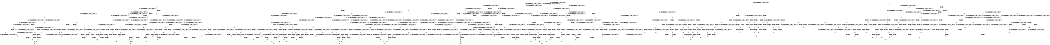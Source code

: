 digraph BCG {
size = "7, 10.5";
center = TRUE;
node [shape = circle];
0 [peripheries = 2];
0 -> 1 [label = "EX !0 !ATOMIC_EXCH_BRANCH (1, +1, TRUE, +0, 2, TRUE) !{0}"];
0 -> 2 [label = "EX !2 !ATOMIC_EXCH_BRANCH (1, +0, TRUE, +0, 1, TRUE) !{0}"];
0 -> 3 [label = "EX !1 !ATOMIC_EXCH_BRANCH (1, +0, TRUE, +0, 3, TRUE) !{0}"];
0 -> 4 [label = "EX !0 !ATOMIC_EXCH_BRANCH (1, +1, TRUE, +0, 2, TRUE) !{0}"];
1 -> 5 [label = "EX !2 !ATOMIC_EXCH_BRANCH (1, +0, TRUE, +0, 1, FALSE) !{0}"];
1 -> 6 [label = "EX !1 !ATOMIC_EXCH_BRANCH (1, +0, TRUE, +0, 3, FALSE) !{0}"];
1 -> 7 [label = "TERMINATE !0"];
2 -> 2 [label = "EX !2 !ATOMIC_EXCH_BRANCH (1, +0, TRUE, +0, 1, TRUE) !{0, 2}"];
2 -> 8 [label = "EX !0 !ATOMIC_EXCH_BRANCH (1, +1, TRUE, +0, 2, TRUE) !{0, 2}"];
2 -> 9 [label = "EX !1 !ATOMIC_EXCH_BRANCH (1, +0, TRUE, +0, 3, TRUE) !{0, 2}"];
2 -> 10 [label = "EX !0 !ATOMIC_EXCH_BRANCH (1, +1, TRUE, +0, 2, TRUE) !{0, 2}"];
3 -> 11 [label = "EX !0 !ATOMIC_EXCH_BRANCH (1, +1, TRUE, +0, 2, TRUE) !{0, 1}"];
3 -> 9 [label = "EX !2 !ATOMIC_EXCH_BRANCH (1, +0, TRUE, +0, 1, TRUE) !{0, 1}"];
3 -> 12 [label = "TERMINATE !1"];
3 -> 13 [label = "EX !0 !ATOMIC_EXCH_BRANCH (1, +1, TRUE, +0, 2, TRUE) !{0, 1}"];
4 -> 14 [label = "EX !2 !ATOMIC_EXCH_BRANCH (1, +0, TRUE, +0, 1, FALSE) !{0}"];
4 -> 15 [label = "EX !1 !ATOMIC_EXCH_BRANCH (1, +0, TRUE, +0, 3, FALSE) !{0}"];
4 -> 16 [label = "TERMINATE !0"];
5 -> 17 [label = "EX !1 !ATOMIC_EXCH_BRANCH (1, +0, TRUE, +0, 3, TRUE) !{0, 2}"];
5 -> 18 [label = "TERMINATE !0"];
5 -> 19 [label = "TERMINATE !2"];
6 -> 11 [label = "EX !1 !ATOMIC_EXCH_BRANCH (1, +1, TRUE, +0, 3, TRUE) !{0, 1}"];
6 -> 20 [label = "EX !2 !ATOMIC_EXCH_BRANCH (1, +0, TRUE, +0, 1, TRUE) !{0, 1}"];
6 -> 21 [label = "TERMINATE !0"];
7 -> 22 [label = "EX !1 !ATOMIC_EXCH_BRANCH (1, +0, TRUE, +0, 3, FALSE) !{1}"];
7 -> 23 [label = "EX !2 !ATOMIC_EXCH_BRANCH (1, +0, TRUE, +0, 1, FALSE) !{1}"];
7 -> 24 [label = "EX !1 !ATOMIC_EXCH_BRANCH (1, +0, TRUE, +0, 3, FALSE) !{1}"];
8 -> 5 [label = "EX !2 !ATOMIC_EXCH_BRANCH (1, +0, TRUE, +0, 1, FALSE) !{0, 2}"];
8 -> 25 [label = "EX !1 !ATOMIC_EXCH_BRANCH (1, +0, TRUE, +0, 3, FALSE) !{0, 2}"];
8 -> 26 [label = "TERMINATE !0"];
9 -> 9 [label = "EX !2 !ATOMIC_EXCH_BRANCH (1, +0, TRUE, +0, 1, TRUE) !{0, 1, 2}"];
9 -> 27 [label = "EX !0 !ATOMIC_EXCH_BRANCH (1, +1, TRUE, +0, 2, TRUE) !{0, 1, 2}"];
9 -> 28 [label = "TERMINATE !1"];
9 -> 29 [label = "EX !0 !ATOMIC_EXCH_BRANCH (1, +1, TRUE, +0, 2, TRUE) !{0, 1, 2}"];
10 -> 30 [label = "EX !2 !ATOMIC_EXCH_BRANCH (1, +0, TRUE, +0, 1, FALSE) !{0, 2}"];
10 -> 31 [label = "EX !2 !ATOMIC_EXCH_BRANCH (1, +0, TRUE, +0, 1, FALSE) !{0, 2}"];
10 -> 32 [label = "EX !1 !ATOMIC_EXCH_BRANCH (1, +0, TRUE, +0, 3, FALSE) !{0, 2}"];
10 -> 33 [label = "TERMINATE !0"];
11 -> 34 [label = "EX !2 !ATOMIC_EXCH_BRANCH (1, +0, TRUE, +0, 1, FALSE) !{0, 1}"];
11 -> 35 [label = "TERMINATE !0"];
11 -> 36 [label = "TERMINATE !1"];
12 -> 37 [label = "EX !0 !ATOMIC_EXCH_BRANCH (1, +1, TRUE, +0, 2, TRUE) !{0}"];
12 -> 38 [label = "EX !2 !ATOMIC_EXCH_BRANCH (1, +0, TRUE, +0, 1, TRUE) !{0}"];
12 -> 39 [label = "EX !0 !ATOMIC_EXCH_BRANCH (1, +1, TRUE, +0, 2, TRUE) !{0}"];
13 -> 40 [label = "EX !2 !ATOMIC_EXCH_BRANCH (1, +0, TRUE, +0, 1, FALSE) !{0, 1}"];
13 -> 41 [label = "TERMINATE !0"];
13 -> 42 [label = "TERMINATE !1"];
14 -> 43 [label = "EX !1 !ATOMIC_EXCH_BRANCH (1, +0, TRUE, +0, 3, TRUE) !{0, 2}"];
14 -> 44 [label = "TERMINATE !0"];
14 -> 45 [label = "TERMINATE !2"];
15 -> 46 [label = "EX !1 !ATOMIC_EXCH_BRANCH (1, +1, TRUE, +0, 3, TRUE) !{0, 1}"];
15 -> 47 [label = "EX !2 !ATOMIC_EXCH_BRANCH (1, +0, TRUE, +0, 1, TRUE) !{0, 1}"];
15 -> 48 [label = "TERMINATE !0"];
16 -> 49 [label = "EX !1 !ATOMIC_EXCH_BRANCH (1, +0, TRUE, +0, 3, FALSE) !{1}"];
16 -> 50 [label = "EX !2 !ATOMIC_EXCH_BRANCH (1, +0, TRUE, +0, 1, FALSE) !{1}"];
17 -> 51 [label = "TERMINATE !0"];
17 -> 52 [label = "TERMINATE !2"];
17 -> 53 [label = "TERMINATE !1"];
18 -> 54 [label = "EX !1 !ATOMIC_EXCH_BRANCH (1, +0, TRUE, +0, 3, TRUE) !{1, 2}"];
18 -> 55 [label = "TERMINATE !2"];
18 -> 56 [label = "EX !1 !ATOMIC_EXCH_BRANCH (1, +0, TRUE, +0, 3, TRUE) !{1, 2}"];
19 -> 57 [label = "EX !1 !ATOMIC_EXCH_BRANCH (1, +0, TRUE, +0, 3, TRUE) !{0}"];
19 -> 58 [label = "TERMINATE !0"];
20 -> 27 [label = "EX !1 !ATOMIC_EXCH_BRANCH (1, +1, TRUE, +0, 3, TRUE) !{0, 1, 2}"];
20 -> 20 [label = "EX !2 !ATOMIC_EXCH_BRANCH (1, +0, TRUE, +0, 1, TRUE) !{0, 1, 2}"];
20 -> 59 [label = "TERMINATE !0"];
21 -> 60 [label = "EX !1 !ATOMIC_EXCH_BRANCH (1, +1, TRUE, +0, 3, TRUE) !{1}"];
21 -> 61 [label = "EX !2 !ATOMIC_EXCH_BRANCH (1, +0, TRUE, +0, 1, TRUE) !{1}"];
21 -> 62 [label = "EX !1 !ATOMIC_EXCH_BRANCH (1, +1, TRUE, +0, 3, TRUE) !{1}"];
22 -> 60 [label = "EX !1 !ATOMIC_EXCH_BRANCH (1, +1, TRUE, +0, 3, TRUE) !{1}"];
22 -> 61 [label = "EX !2 !ATOMIC_EXCH_BRANCH (1, +0, TRUE, +0, 1, TRUE) !{1}"];
22 -> 62 [label = "EX !1 !ATOMIC_EXCH_BRANCH (1, +1, TRUE, +0, 3, TRUE) !{1}"];
23 -> 54 [label = "EX !1 !ATOMIC_EXCH_BRANCH (1, +0, TRUE, +0, 3, TRUE) !{1, 2}"];
23 -> 55 [label = "TERMINATE !2"];
23 -> 56 [label = "EX !1 !ATOMIC_EXCH_BRANCH (1, +0, TRUE, +0, 3, TRUE) !{1, 2}"];
24 -> 63 [label = "EX !2 !ATOMIC_EXCH_BRANCH (1, +0, TRUE, +0, 1, TRUE) !{1}"];
24 -> 62 [label = "EX !1 !ATOMIC_EXCH_BRANCH (1, +1, TRUE, +0, 3, TRUE) !{1}"];
25 -> 27 [label = "EX !1 !ATOMIC_EXCH_BRANCH (1, +1, TRUE, +0, 3, TRUE) !{0, 1, 2}"];
25 -> 20 [label = "EX !2 !ATOMIC_EXCH_BRANCH (1, +0, TRUE, +0, 1, TRUE) !{0, 1, 2}"];
25 -> 59 [label = "TERMINATE !0"];
26 -> 23 [label = "EX !2 !ATOMIC_EXCH_BRANCH (1, +0, TRUE, +0, 1, FALSE) !{1, 2}"];
26 -> 64 [label = "EX !1 !ATOMIC_EXCH_BRANCH (1, +0, TRUE, +0, 3, FALSE) !{1, 2}"];
26 -> 65 [label = "EX !1 !ATOMIC_EXCH_BRANCH (1, +0, TRUE, +0, 3, FALSE) !{1, 2}"];
27 -> 34 [label = "EX !2 !ATOMIC_EXCH_BRANCH (1, +0, TRUE, +0, 1, FALSE) !{0, 1, 2}"];
27 -> 66 [label = "TERMINATE !0"];
27 -> 67 [label = "TERMINATE !1"];
28 -> 38 [label = "EX !2 !ATOMIC_EXCH_BRANCH (1, +0, TRUE, +0, 1, TRUE) !{0, 2}"];
28 -> 68 [label = "EX !0 !ATOMIC_EXCH_BRANCH (1, +1, TRUE, +0, 2, TRUE) !{0, 2}"];
28 -> 69 [label = "EX !0 !ATOMIC_EXCH_BRANCH (1, +1, TRUE, +0, 2, TRUE) !{0, 2}"];
29 -> 70 [label = "EX !2 !ATOMIC_EXCH_BRANCH (1, +0, TRUE, +0, 1, FALSE) !{0, 1, 2}"];
29 -> 71 [label = "TERMINATE !0"];
29 -> 72 [label = "TERMINATE !1"];
30 -> 73 [label = "EX !1 !ATOMIC_EXCH_BRANCH (1, +0, TRUE, +0, 3, TRUE) !{0, 2}"];
30 -> 74 [label = "TERMINATE !0"];
30 -> 75 [label = "TERMINATE !2"];
31 -> 76 [label = "EX !1 !ATOMIC_EXCH_BRANCH (1, +0, TRUE, +0, 3, TRUE) !{0, 2}"];
31 -> 77 [label = "TERMINATE !0"];
31 -> 78 [label = "TERMINATE !2"];
32 -> 79 [label = "EX !1 !ATOMIC_EXCH_BRANCH (1, +1, TRUE, +0, 3, TRUE) !{0, 1, 2}"];
32 -> 80 [label = "EX !2 !ATOMIC_EXCH_BRANCH (1, +0, TRUE, +0, 1, TRUE) !{0, 1, 2}"];
32 -> 81 [label = "TERMINATE !0"];
33 -> 82 [label = "EX !2 !ATOMIC_EXCH_BRANCH (1, +0, TRUE, +0, 1, FALSE) !{1, 2}"];
33 -> 83 [label = "EX !1 !ATOMIC_EXCH_BRANCH (1, +0, TRUE, +0, 3, FALSE) !{1, 2}"];
34 -> 51 [label = "TERMINATE !0"];
34 -> 52 [label = "TERMINATE !2"];
34 -> 53 [label = "TERMINATE !1"];
35 -> 84 [label = "EX !2 !ATOMIC_EXCH_BRANCH (1, +0, TRUE, +0, 1, FALSE) !{1}"];
35 -> 85 [label = "TERMINATE !1"];
36 -> 86 [label = "EX !2 !ATOMIC_EXCH_BRANCH (1, +0, TRUE, +0, 1, FALSE) !{0}"];
36 -> 87 [label = "TERMINATE !0"];
37 -> 86 [label = "EX !2 !ATOMIC_EXCH_BRANCH (1, +0, TRUE, +0, 1, FALSE) !{0}"];
37 -> 87 [label = "TERMINATE !0"];
38 -> 38 [label = "EX !2 !ATOMIC_EXCH_BRANCH (1, +0, TRUE, +0, 1, TRUE) !{0, 2}"];
38 -> 68 [label = "EX !0 !ATOMIC_EXCH_BRANCH (1, +1, TRUE, +0, 2, TRUE) !{0, 2}"];
38 -> 69 [label = "EX !0 !ATOMIC_EXCH_BRANCH (1, +1, TRUE, +0, 2, TRUE) !{0, 2}"];
39 -> 88 [label = "EX !2 !ATOMIC_EXCH_BRANCH (1, +0, TRUE, +0, 1, FALSE) !{0}"];
39 -> 89 [label = "TERMINATE !0"];
40 -> 90 [label = "TERMINATE !0"];
40 -> 91 [label = "TERMINATE !2"];
40 -> 92 [label = "TERMINATE !1"];
41 -> 93 [label = "EX !2 !ATOMIC_EXCH_BRANCH (1, +0, TRUE, +0, 1, FALSE) !{1}"];
41 -> 94 [label = "TERMINATE !1"];
42 -> 95 [label = "EX !2 !ATOMIC_EXCH_BRANCH (1, +0, TRUE, +0, 1, FALSE) !{0}"];
42 -> 96 [label = "TERMINATE !0"];
43 -> 97 [label = "TERMINATE !0"];
43 -> 98 [label = "TERMINATE !2"];
43 -> 99 [label = "TERMINATE !1"];
44 -> 100 [label = "EX !1 !ATOMIC_EXCH_BRANCH (1, +0, TRUE, +0, 3, TRUE) !{1, 2}"];
44 -> 101 [label = "TERMINATE !2"];
45 -> 102 [label = "EX !1 !ATOMIC_EXCH_BRANCH (1, +0, TRUE, +0, 3, TRUE) !{0}"];
45 -> 103 [label = "TERMINATE !0"];
46 -> 104 [label = "EX !2 !ATOMIC_EXCH_BRANCH (1, +0, TRUE, +0, 1, FALSE) !{0, 1}"];
46 -> 105 [label = "TERMINATE !0"];
46 -> 106 [label = "TERMINATE !1"];
47 -> 107 [label = "EX !1 !ATOMIC_EXCH_BRANCH (1, +1, TRUE, +0, 3, TRUE) !{0, 1, 2}"];
47 -> 47 [label = "EX !2 !ATOMIC_EXCH_BRANCH (1, +0, TRUE, +0, 1, TRUE) !{0, 1, 2}"];
47 -> 108 [label = "TERMINATE !0"];
48 -> 109 [label = "EX !1 !ATOMIC_EXCH_BRANCH (1, +1, TRUE, +0, 3, TRUE) !{1}"];
48 -> 110 [label = "EX !2 !ATOMIC_EXCH_BRANCH (1, +0, TRUE, +0, 1, TRUE) !{1}"];
49 -> 109 [label = "EX !1 !ATOMIC_EXCH_BRANCH (1, +1, TRUE, +0, 3, TRUE) !{1}"];
49 -> 110 [label = "EX !2 !ATOMIC_EXCH_BRANCH (1, +0, TRUE, +0, 1, TRUE) !{1}"];
50 -> 100 [label = "EX !1 !ATOMIC_EXCH_BRANCH (1, +0, TRUE, +0, 3, TRUE) !{1, 2}"];
50 -> 101 [label = "TERMINATE !2"];
51 -> 111 [label = "TERMINATE !2"];
51 -> 112 [label = "TERMINATE !1"];
52 -> 113 [label = "TERMINATE !0"];
52 -> 114 [label = "TERMINATE !1"];
53 -> 115 [label = "TERMINATE !0"];
53 -> 116 [label = "TERMINATE !2"];
54 -> 111 [label = "TERMINATE !2"];
54 -> 112 [label = "TERMINATE !1"];
55 -> 117 [label = "EX !1 !ATOMIC_EXCH_BRANCH (1, +0, TRUE, +0, 3, TRUE) !{1}"];
55 -> 118 [label = "EX !1 !ATOMIC_EXCH_BRANCH (1, +0, TRUE, +0, 3, TRUE) !{1}"];
56 -> 119 [label = "TERMINATE !2"];
56 -> 120 [label = "TERMINATE !1"];
57 -> 113 [label = "TERMINATE !0"];
57 -> 114 [label = "TERMINATE !1"];
58 -> 117 [label = "EX !1 !ATOMIC_EXCH_BRANCH (1, +0, TRUE, +0, 3, TRUE) !{1}"];
58 -> 118 [label = "EX !1 !ATOMIC_EXCH_BRANCH (1, +0, TRUE, +0, 3, TRUE) !{1}"];
59 -> 121 [label = "EX !1 !ATOMIC_EXCH_BRANCH (1, +1, TRUE, +0, 3, TRUE) !{1, 2}"];
59 -> 61 [label = "EX !2 !ATOMIC_EXCH_BRANCH (1, +0, TRUE, +0, 1, TRUE) !{1, 2}"];
59 -> 122 [label = "EX !1 !ATOMIC_EXCH_BRANCH (1, +1, TRUE, +0, 3, TRUE) !{1, 2}"];
60 -> 84 [label = "EX !2 !ATOMIC_EXCH_BRANCH (1, +0, TRUE, +0, 1, FALSE) !{1}"];
60 -> 85 [label = "TERMINATE !1"];
61 -> 121 [label = "EX !1 !ATOMIC_EXCH_BRANCH (1, +1, TRUE, +0, 3, TRUE) !{1, 2}"];
61 -> 61 [label = "EX !2 !ATOMIC_EXCH_BRANCH (1, +0, TRUE, +0, 1, TRUE) !{1, 2}"];
61 -> 122 [label = "EX !1 !ATOMIC_EXCH_BRANCH (1, +1, TRUE, +0, 3, TRUE) !{1, 2}"];
62 -> 123 [label = "EX !2 !ATOMIC_EXCH_BRANCH (1, +0, TRUE, +0, 1, FALSE) !{1}"];
62 -> 124 [label = "TERMINATE !1"];
63 -> 125 [label = "EX !1 !ATOMIC_EXCH_BRANCH (1, +1, TRUE, +0, 3, TRUE) !{1, 2}"];
63 -> 63 [label = "EX !2 !ATOMIC_EXCH_BRANCH (1, +0, TRUE, +0, 1, TRUE) !{1, 2}"];
64 -> 121 [label = "EX !1 !ATOMIC_EXCH_BRANCH (1, +1, TRUE, +0, 3, TRUE) !{1, 2}"];
64 -> 61 [label = "EX !2 !ATOMIC_EXCH_BRANCH (1, +0, TRUE, +0, 1, TRUE) !{1, 2}"];
64 -> 122 [label = "EX !1 !ATOMIC_EXCH_BRANCH (1, +1, TRUE, +0, 3, TRUE) !{1, 2}"];
65 -> 126 [label = "EX !2 !ATOMIC_EXCH_BRANCH (1, +0, TRUE, +0, 1, TRUE) !{1, 2}"];
65 -> 122 [label = "EX !1 !ATOMIC_EXCH_BRANCH (1, +1, TRUE, +0, 3, TRUE) !{1, 2}"];
65 -> 127 [label = "EX !2 !ATOMIC_EXCH_BRANCH (1, +0, TRUE, +0, 1, TRUE) !{1, 2}"];
66 -> 84 [label = "EX !2 !ATOMIC_EXCH_BRANCH (1, +0, TRUE, +0, 1, FALSE) !{1, 2}"];
66 -> 128 [label = "TERMINATE !1"];
67 -> 86 [label = "EX !2 !ATOMIC_EXCH_BRANCH (1, +0, TRUE, +0, 1, FALSE) !{0, 2}"];
67 -> 129 [label = "TERMINATE !0"];
68 -> 86 [label = "EX !2 !ATOMIC_EXCH_BRANCH (1, +0, TRUE, +0, 1, FALSE) !{0, 2}"];
68 -> 129 [label = "TERMINATE !0"];
69 -> 130 [label = "EX !2 !ATOMIC_EXCH_BRANCH (1, +0, TRUE, +0, 1, FALSE) !{0, 2}"];
69 -> 131 [label = "EX !2 !ATOMIC_EXCH_BRANCH (1, +0, TRUE, +0, 1, FALSE) !{0, 2}"];
69 -> 132 [label = "TERMINATE !0"];
70 -> 133 [label = "TERMINATE !0"];
70 -> 134 [label = "TERMINATE !2"];
70 -> 135 [label = "TERMINATE !1"];
71 -> 136 [label = "EX !2 !ATOMIC_EXCH_BRANCH (1, +0, TRUE, +0, 1, FALSE) !{1, 2}"];
71 -> 137 [label = "TERMINATE !1"];
72 -> 138 [label = "EX !2 !ATOMIC_EXCH_BRANCH (1, +0, TRUE, +0, 1, FALSE) !{0, 2}"];
72 -> 139 [label = "TERMINATE !0"];
73 -> 140 [label = "TERMINATE !0"];
73 -> 141 [label = "TERMINATE !2"];
73 -> 142 [label = "TERMINATE !1"];
74 -> 143 [label = "EX !1 !ATOMIC_EXCH_BRANCH (1, +0, TRUE, +0, 3, TRUE) !{1, 2}"];
74 -> 144 [label = "TERMINATE !2"];
75 -> 145 [label = "EX !1 !ATOMIC_EXCH_BRANCH (1, +0, TRUE, +0, 3, TRUE) !{0}"];
75 -> 146 [label = "TERMINATE !0"];
76 -> 147 [label = "TERMINATE !0"];
76 -> 148 [label = "TERMINATE !2"];
76 -> 149 [label = "TERMINATE !1"];
77 -> 150 [label = "EX !1 !ATOMIC_EXCH_BRANCH (1, +0, TRUE, +0, 3, TRUE) !{1, 2}"];
77 -> 151 [label = "TERMINATE !2"];
78 -> 152 [label = "EX !1 !ATOMIC_EXCH_BRANCH (1, +0, TRUE, +0, 3, TRUE) !{0}"];
78 -> 153 [label = "TERMINATE !0"];
79 -> 154 [label = "EX !2 !ATOMIC_EXCH_BRANCH (1, +0, TRUE, +0, 1, FALSE) !{0, 1, 2}"];
79 -> 155 [label = "TERMINATE !0"];
79 -> 156 [label = "TERMINATE !1"];
80 -> 79 [label = "EX !1 !ATOMIC_EXCH_BRANCH (1, +1, TRUE, +0, 3, TRUE) !{0, 1, 2}"];
80 -> 80 [label = "EX !2 !ATOMIC_EXCH_BRANCH (1, +0, TRUE, +0, 1, TRUE) !{0, 1, 2}"];
80 -> 81 [label = "TERMINATE !0"];
81 -> 157 [label = "EX !1 !ATOMIC_EXCH_BRANCH (1, +1, TRUE, +0, 3, TRUE) !{1, 2}"];
81 -> 158 [label = "EX !2 !ATOMIC_EXCH_BRANCH (1, +0, TRUE, +0, 1, TRUE) !{1, 2}"];
82 -> 150 [label = "EX !1 !ATOMIC_EXCH_BRANCH (1, +0, TRUE, +0, 3, TRUE) !{1, 2}"];
82 -> 151 [label = "TERMINATE !2"];
83 -> 157 [label = "EX !1 !ATOMIC_EXCH_BRANCH (1, +1, TRUE, +0, 3, TRUE) !{1, 2}"];
83 -> 158 [label = "EX !2 !ATOMIC_EXCH_BRANCH (1, +0, TRUE, +0, 1, TRUE) !{1, 2}"];
84 -> 111 [label = "TERMINATE !2"];
84 -> 112 [label = "TERMINATE !1"];
85 -> 159 [label = "EX !2 !ATOMIC_EXCH_BRANCH (1, +0, TRUE, +0, 1, FALSE) !{2}"];
85 -> 160 [label = "EX !2 !ATOMIC_EXCH_BRANCH (1, +0, TRUE, +0, 1, FALSE) !{2}"];
86 -> 115 [label = "TERMINATE !0"];
86 -> 116 [label = "TERMINATE !2"];
87 -> 161 [label = "EX !2 !ATOMIC_EXCH_BRANCH (1, +0, TRUE, +0, 1, FALSE) !{1, 2}"];
88 -> 162 [label = "TERMINATE !0"];
88 -> 163 [label = "TERMINATE !2"];
89 -> 164 [label = "EX !2 !ATOMIC_EXCH_BRANCH (1, +0, TRUE, +0, 1, FALSE) !{1, 2}"];
90 -> 165 [label = "TERMINATE !2"];
90 -> 166 [label = "TERMINATE !1"];
91 -> 167 [label = "TERMINATE !0"];
91 -> 168 [label = "TERMINATE !1"];
92 -> 169 [label = "TERMINATE !0"];
92 -> 170 [label = "TERMINATE !2"];
93 -> 165 [label = "TERMINATE !2"];
93 -> 166 [label = "TERMINATE !1"];
94 -> 171 [label = "EX !2 !ATOMIC_EXCH_BRANCH (1, +0, TRUE, +0, 1, FALSE) !{2}"];
95 -> 169 [label = "TERMINATE !0"];
95 -> 170 [label = "TERMINATE !2"];
96 -> 172 [label = "EX !2 !ATOMIC_EXCH_BRANCH (1, +0, TRUE, +0, 1, FALSE) !{1, 2}"];
97 -> 173 [label = "TERMINATE !2"];
97 -> 174 [label = "TERMINATE !1"];
98 -> 175 [label = "TERMINATE !0"];
98 -> 176 [label = "TERMINATE !1"];
99 -> 162 [label = "TERMINATE !0"];
99 -> 163 [label = "TERMINATE !2"];
100 -> 173 [label = "TERMINATE !2"];
100 -> 174 [label = "TERMINATE !1"];
101 -> 177 [label = "EX !1 !ATOMIC_EXCH_BRANCH (1, +0, TRUE, +0, 3, TRUE) !{1}"];
102 -> 175 [label = "TERMINATE !0"];
102 -> 176 [label = "TERMINATE !1"];
103 -> 177 [label = "EX !1 !ATOMIC_EXCH_BRANCH (1, +0, TRUE, +0, 3, TRUE) !{1}"];
104 -> 97 [label = "TERMINATE !0"];
104 -> 98 [label = "TERMINATE !2"];
104 -> 99 [label = "TERMINATE !1"];
105 -> 178 [label = "EX !2 !ATOMIC_EXCH_BRANCH (1, +0, TRUE, +0, 1, FALSE) !{1}"];
105 -> 179 [label = "TERMINATE !1"];
106 -> 88 [label = "EX !2 !ATOMIC_EXCH_BRANCH (1, +0, TRUE, +0, 1, FALSE) !{0}"];
106 -> 89 [label = "TERMINATE !0"];
107 -> 104 [label = "EX !2 !ATOMIC_EXCH_BRANCH (1, +0, TRUE, +0, 1, FALSE) !{0, 1, 2}"];
107 -> 180 [label = "TERMINATE !0"];
107 -> 181 [label = "TERMINATE !1"];
108 -> 182 [label = "EX !1 !ATOMIC_EXCH_BRANCH (1, +1, TRUE, +0, 3, TRUE) !{1, 2}"];
108 -> 110 [label = "EX !2 !ATOMIC_EXCH_BRANCH (1, +0, TRUE, +0, 1, TRUE) !{1, 2}"];
109 -> 178 [label = "EX !2 !ATOMIC_EXCH_BRANCH (1, +0, TRUE, +0, 1, FALSE) !{1}"];
109 -> 179 [label = "TERMINATE !1"];
110 -> 182 [label = "EX !1 !ATOMIC_EXCH_BRANCH (1, +1, TRUE, +0, 3, TRUE) !{1, 2}"];
110 -> 110 [label = "EX !2 !ATOMIC_EXCH_BRANCH (1, +0, TRUE, +0, 1, TRUE) !{1, 2}"];
111 -> 183 [label = "TERMINATE !1"];
112 -> 184 [label = "TERMINATE !2"];
113 -> 183 [label = "TERMINATE !1"];
114 -> 185 [label = "TERMINATE !0"];
115 -> 186 [label = "TERMINATE !2"];
116 -> 185 [label = "TERMINATE !0"];
117 -> 183 [label = "TERMINATE !1"];
118 -> 187 [label = "TERMINATE !1"];
119 -> 188 [label = "TERMINATE !1"];
120 -> 189 [label = "TERMINATE !2"];
121 -> 84 [label = "EX !2 !ATOMIC_EXCH_BRANCH (1, +0, TRUE, +0, 1, FALSE) !{1, 2}"];
121 -> 128 [label = "TERMINATE !1"];
122 -> 190 [label = "EX !2 !ATOMIC_EXCH_BRANCH (1, +0, TRUE, +0, 1, FALSE) !{1, 2}"];
122 -> 191 [label = "EX !2 !ATOMIC_EXCH_BRANCH (1, +0, TRUE, +0, 1, FALSE) !{1, 2}"];
122 -> 192 [label = "TERMINATE !1"];
123 -> 193 [label = "TERMINATE !2"];
123 -> 194 [label = "TERMINATE !1"];
124 -> 195 [label = "EX !2 !ATOMIC_EXCH_BRANCH (1, +0, TRUE, +0, 1, FALSE) !{2}"];
125 -> 123 [label = "EX !2 !ATOMIC_EXCH_BRANCH (1, +0, TRUE, +0, 1, FALSE) !{1, 2}"];
125 -> 196 [label = "TERMINATE !1"];
126 -> 197 [label = "EX !1 !ATOMIC_EXCH_BRANCH (1, +1, TRUE, +0, 3, TRUE) !{1, 2}"];
126 -> 126 [label = "EX !2 !ATOMIC_EXCH_BRANCH (1, +0, TRUE, +0, 1, TRUE) !{1, 2}"];
126 -> 122 [label = "EX !1 !ATOMIC_EXCH_BRANCH (1, +1, TRUE, +0, 3, TRUE) !{1, 2}"];
127 -> 126 [label = "EX !2 !ATOMIC_EXCH_BRANCH (1, +0, TRUE, +0, 1, TRUE) !{1, 2}"];
127 -> 122 [label = "EX !1 !ATOMIC_EXCH_BRANCH (1, +1, TRUE, +0, 3, TRUE) !{1, 2}"];
127 -> 127 [label = "EX !2 !ATOMIC_EXCH_BRANCH (1, +0, TRUE, +0, 1, TRUE) !{1, 2}"];
128 -> 159 [label = "EX !2 !ATOMIC_EXCH_BRANCH (1, +0, TRUE, +0, 1, FALSE) !{2}"];
128 -> 160 [label = "EX !2 !ATOMIC_EXCH_BRANCH (1, +0, TRUE, +0, 1, FALSE) !{2}"];
129 -> 161 [label = "EX !2 !ATOMIC_EXCH_BRANCH (1, +0, TRUE, +0, 1, FALSE) !{1, 2}"];
130 -> 198 [label = "TERMINATE !0"];
130 -> 199 [label = "TERMINATE !2"];
131 -> 200 [label = "TERMINATE !0"];
131 -> 201 [label = "TERMINATE !2"];
132 -> 202 [label = "EX !2 !ATOMIC_EXCH_BRANCH (1, +0, TRUE, +0, 1, FALSE) !{1, 2}"];
133 -> 203 [label = "TERMINATE !2"];
133 -> 204 [label = "TERMINATE !1"];
134 -> 205 [label = "TERMINATE !0"];
134 -> 206 [label = "TERMINATE !1"];
135 -> 207 [label = "TERMINATE !0"];
135 -> 208 [label = "TERMINATE !2"];
136 -> 203 [label = "TERMINATE !2"];
136 -> 204 [label = "TERMINATE !1"];
137 -> 209 [label = "EX !2 !ATOMIC_EXCH_BRANCH (1, +0, TRUE, +0, 1, FALSE) !{2}"];
138 -> 207 [label = "TERMINATE !0"];
138 -> 208 [label = "TERMINATE !2"];
139 -> 210 [label = "EX !2 !ATOMIC_EXCH_BRANCH (1, +0, TRUE, +0, 1, FALSE) !{1, 2}"];
140 -> 211 [label = "TERMINATE !2"];
140 -> 212 [label = "TERMINATE !1"];
141 -> 213 [label = "TERMINATE !0"];
141 -> 214 [label = "TERMINATE !1"];
142 -> 198 [label = "TERMINATE !0"];
142 -> 199 [label = "TERMINATE !2"];
143 -> 211 [label = "TERMINATE !2"];
143 -> 212 [label = "TERMINATE !1"];
144 -> 215 [label = "EX !1 !ATOMIC_EXCH_BRANCH (1, +0, TRUE, +0, 3, TRUE) !{1}"];
145 -> 213 [label = "TERMINATE !0"];
145 -> 214 [label = "TERMINATE !1"];
146 -> 215 [label = "EX !1 !ATOMIC_EXCH_BRANCH (1, +0, TRUE, +0, 3, TRUE) !{1}"];
147 -> 216 [label = "TERMINATE !2"];
147 -> 217 [label = "TERMINATE !1"];
148 -> 218 [label = "TERMINATE !0"];
148 -> 219 [label = "TERMINATE !1"];
149 -> 200 [label = "TERMINATE !0"];
149 -> 201 [label = "TERMINATE !2"];
150 -> 216 [label = "TERMINATE !2"];
150 -> 217 [label = "TERMINATE !1"];
151 -> 220 [label = "EX !1 !ATOMIC_EXCH_BRANCH (1, +0, TRUE, +0, 3, TRUE) !{1}"];
152 -> 218 [label = "TERMINATE !0"];
152 -> 219 [label = "TERMINATE !1"];
153 -> 220 [label = "EX !1 !ATOMIC_EXCH_BRANCH (1, +0, TRUE, +0, 3, TRUE) !{1}"];
154 -> 147 [label = "TERMINATE !0"];
154 -> 148 [label = "TERMINATE !2"];
154 -> 149 [label = "TERMINATE !1"];
155 -> 221 [label = "EX !2 !ATOMIC_EXCH_BRANCH (1, +0, TRUE, +0, 1, FALSE) !{1, 2}"];
155 -> 222 [label = "TERMINATE !1"];
156 -> 130 [label = "EX !2 !ATOMIC_EXCH_BRANCH (1, +0, TRUE, +0, 1, FALSE) !{0, 2}"];
156 -> 131 [label = "EX !2 !ATOMIC_EXCH_BRANCH (1, +0, TRUE, +0, 1, FALSE) !{0, 2}"];
156 -> 132 [label = "TERMINATE !0"];
157 -> 221 [label = "EX !2 !ATOMIC_EXCH_BRANCH (1, +0, TRUE, +0, 1, FALSE) !{1, 2}"];
157 -> 222 [label = "TERMINATE !1"];
158 -> 157 [label = "EX !1 !ATOMIC_EXCH_BRANCH (1, +1, TRUE, +0, 3, TRUE) !{1, 2}"];
158 -> 158 [label = "EX !2 !ATOMIC_EXCH_BRANCH (1, +0, TRUE, +0, 1, TRUE) !{1, 2}"];
159 -> 184 [label = "TERMINATE !2"];
160 -> 223 [label = "TERMINATE !2"];
161 -> 186 [label = "TERMINATE !2"];
162 -> 224 [label = "TERMINATE !2"];
163 -> 225 [label = "TERMINATE !0"];
164 -> 224 [label = "TERMINATE !2"];
165 -> 226 [label = "TERMINATE !1"];
166 -> 227 [label = "TERMINATE !2"];
167 -> 226 [label = "TERMINATE !1"];
168 -> 228 [label = "TERMINATE !0"];
169 -> 229 [label = "TERMINATE !2"];
170 -> 228 [label = "TERMINATE !0"];
171 -> 227 [label = "TERMINATE !2"];
172 -> 229 [label = "TERMINATE !2"];
173 -> 230 [label = "TERMINATE !1"];
174 -> 231 [label = "TERMINATE !2"];
175 -> 230 [label = "TERMINATE !1"];
176 -> 225 [label = "TERMINATE !0"];
177 -> 230 [label = "TERMINATE !1"];
178 -> 173 [label = "TERMINATE !2"];
178 -> 174 [label = "TERMINATE !1"];
179 -> 232 [label = "EX !2 !ATOMIC_EXCH_BRANCH (1, +0, TRUE, +0, 1, FALSE) !{2}"];
180 -> 178 [label = "EX !2 !ATOMIC_EXCH_BRANCH (1, +0, TRUE, +0, 1, FALSE) !{1, 2}"];
180 -> 233 [label = "TERMINATE !1"];
181 -> 88 [label = "EX !2 !ATOMIC_EXCH_BRANCH (1, +0, TRUE, +0, 1, FALSE) !{0, 2}"];
181 -> 234 [label = "TERMINATE !0"];
182 -> 178 [label = "EX !2 !ATOMIC_EXCH_BRANCH (1, +0, TRUE, +0, 1, FALSE) !{1, 2}"];
182 -> 233 [label = "TERMINATE !1"];
183 -> 235 [label = "exit"];
184 -> 235 [label = "exit"];
185 -> 235 [label = "exit"];
186 -> 235 [label = "exit"];
187 -> 236 [label = "exit"];
188 -> 237 [label = "exit"];
189 -> 237 [label = "exit"];
190 -> 238 [label = "TERMINATE !2"];
190 -> 239 [label = "TERMINATE !1"];
191 -> 119 [label = "TERMINATE !2"];
191 -> 120 [label = "TERMINATE !1"];
192 -> 240 [label = "EX !2 !ATOMIC_EXCH_BRANCH (1, +0, TRUE, +0, 1, FALSE) !{2}"];
193 -> 187 [label = "TERMINATE !1"];
194 -> 241 [label = "TERMINATE !2"];
195 -> 241 [label = "TERMINATE !2"];
196 -> 195 [label = "EX !2 !ATOMIC_EXCH_BRANCH (1, +0, TRUE, +0, 1, FALSE) !{2}"];
197 -> 190 [label = "EX !2 !ATOMIC_EXCH_BRANCH (1, +0, TRUE, +0, 1, FALSE) !{1, 2}"];
197 -> 242 [label = "TERMINATE !1"];
198 -> 243 [label = "TERMINATE !2"];
199 -> 244 [label = "TERMINATE !0"];
200 -> 245 [label = "TERMINATE !2"];
201 -> 246 [label = "TERMINATE !0"];
202 -> 245 [label = "TERMINATE !2"];
203 -> 247 [label = "TERMINATE !1"];
204 -> 248 [label = "TERMINATE !2"];
205 -> 247 [label = "TERMINATE !1"];
206 -> 249 [label = "TERMINATE !0"];
207 -> 250 [label = "TERMINATE !2"];
208 -> 249 [label = "TERMINATE !0"];
209 -> 248 [label = "TERMINATE !2"];
210 -> 250 [label = "TERMINATE !2"];
211 -> 251 [label = "TERMINATE !1"];
212 -> 252 [label = "TERMINATE !2"];
213 -> 251 [label = "TERMINATE !1"];
214 -> 244 [label = "TERMINATE !0"];
215 -> 251 [label = "TERMINATE !1"];
216 -> 253 [label = "TERMINATE !1"];
217 -> 254 [label = "TERMINATE !2"];
218 -> 253 [label = "TERMINATE !1"];
219 -> 246 [label = "TERMINATE !0"];
220 -> 253 [label = "TERMINATE !1"];
221 -> 216 [label = "TERMINATE !2"];
221 -> 217 [label = "TERMINATE !1"];
222 -> 255 [label = "EX !2 !ATOMIC_EXCH_BRANCH (1, +0, TRUE, +0, 1, FALSE) !{2}"];
223 -> 256 [label = "exit"];
224 -> 257 [label = "exit"];
225 -> 257 [label = "exit"];
226 -> 258 [label = "exit"];
227 -> 258 [label = "exit"];
228 -> 258 [label = "exit"];
229 -> 258 [label = "exit"];
230 -> 257 [label = "exit"];
231 -> 257 [label = "exit"];
232 -> 231 [label = "TERMINATE !2"];
233 -> 232 [label = "EX !2 !ATOMIC_EXCH_BRANCH (1, +0, TRUE, +0, 1, FALSE) !{2}"];
234 -> 164 [label = "EX !2 !ATOMIC_EXCH_BRANCH (1, +0, TRUE, +0, 1, FALSE) !{1, 2}"];
238 -> 259 [label = "TERMINATE !1"];
239 -> 260 [label = "TERMINATE !2"];
240 -> 189 [label = "TERMINATE !2"];
241 -> 236 [label = "exit"];
242 -> 261 [label = "EX !2 !ATOMIC_EXCH_BRANCH (1, +0, TRUE, +0, 1, FALSE) !{2}"];
243 -> 262 [label = "exit"];
244 -> 262 [label = "exit"];
245 -> 263 [label = "exit"];
246 -> 263 [label = "exit"];
247 -> 264 [label = "exit"];
248 -> 264 [label = "exit"];
249 -> 264 [label = "exit"];
250 -> 264 [label = "exit"];
251 -> 262 [label = "exit"];
252 -> 262 [label = "exit"];
253 -> 263 [label = "exit"];
254 -> 263 [label = "exit"];
255 -> 254 [label = "TERMINATE !2"];
259 -> 265 [label = "exit"];
260 -> 265 [label = "exit"];
261 -> 260 [label = "TERMINATE !2"];
}
